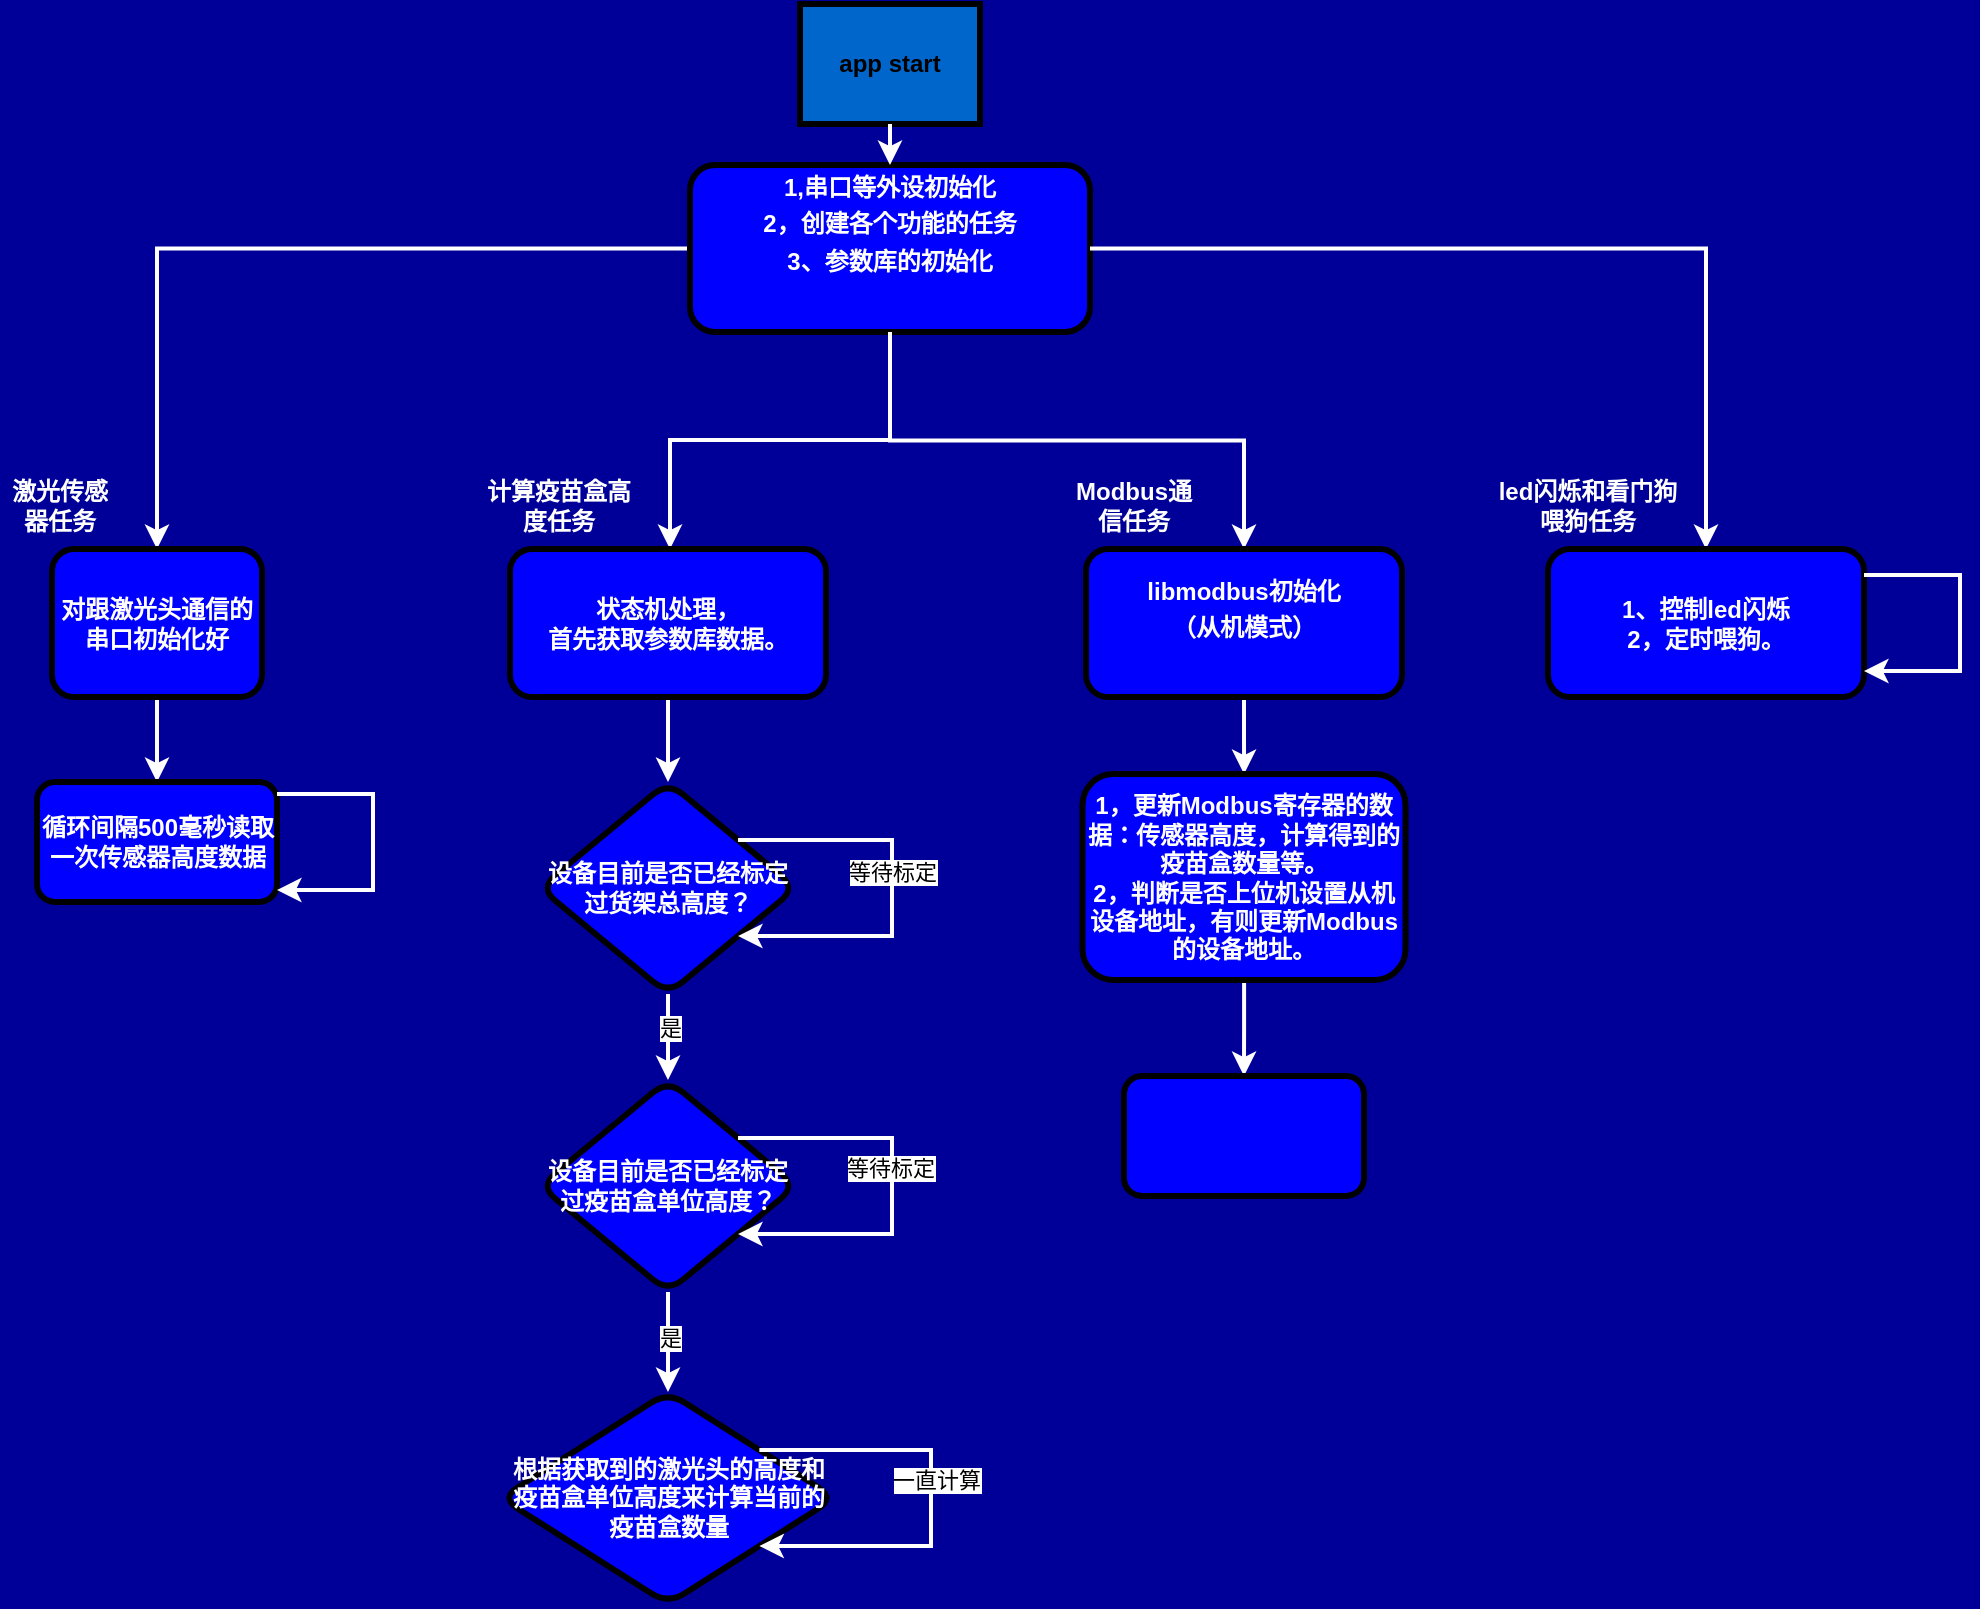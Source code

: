 <mxfile version="24.7.17">
  <diagram name="Page-1" id="c7558073-3199-34d8-9f00-42111426c3f3">
    <mxGraphModel dx="1825" dy="787" grid="0" gridSize="24" guides="1" tooltips="1" connect="1" arrows="1" fold="1" page="0" pageScale="1" pageWidth="826" pageHeight="1169" background="#000099" math="0" shadow="0">
      <root>
        <mxCell id="0" />
        <mxCell id="1" parent="0" />
        <mxCell id="-sDVmUkW7w9gJZ2iMdyc-38" value="" style="edgeStyle=orthogonalEdgeStyle;rounded=0;orthogonalLoop=1;jettySize=auto;html=1;strokeColor=#FFFFFF;strokeWidth=2;" parent="1" source="2" target="-sDVmUkW7w9gJZ2iMdyc-37" edge="1">
          <mxGeometry relative="1" as="geometry" />
        </mxCell>
        <mxCell id="2" value="&lt;p style=&quot;margin: 4px 0px 0px; text-align: center;&quot;&gt;&lt;font color=&quot;#ffffff&quot;&gt;1,串口等外设初始化&lt;/font&gt;&lt;/p&gt;&lt;p style=&quot;margin: 4px 0px 0px; text-align: center;&quot;&gt;&lt;font color=&quot;#ffffff&quot;&gt;2，创建各个功能的任务&lt;/font&gt;&lt;/p&gt;&lt;p style=&quot;margin: 4px 0px 0px; text-align: center;&quot;&gt;&lt;font color=&quot;#ffffff&quot;&gt;3、&lt;/font&gt;&lt;span style=&quot;background-color: initial; color: rgb(255, 255, 255);&quot;&gt;参数库的初始化&lt;/span&gt;&lt;/p&gt;&lt;p style=&quot;margin: 4px 0px 0px; text-align: center;&quot;&gt;&lt;span style=&quot;color: rgb(255, 255, 255); background-color: initial;&quot;&gt;&lt;br&gt;&lt;/span&gt;&lt;/p&gt;" style="verticalAlign=middle;align=center;overflow=fill;fontSize=12;fontFamily=Helvetica;html=1;rounded=1;fontStyle=1;strokeWidth=3;fillColor=#0000FF;" parent="1" vertex="1">
          <mxGeometry x="-5" y="228.5" width="200" height="83.5" as="geometry" />
        </mxCell>
        <mxCell id="4" value="app start" style="whiteSpace=wrap;align=center;verticalAlign=middle;fontStyle=1;strokeWidth=3;fillColor=#0066CC;" parent="1" vertex="1">
          <mxGeometry x="50" y="148" width="90" height="60" as="geometry" />
        </mxCell>
        <mxCell id="37" value="" style="edgeStyle=none;noEdgeStyle=1;strokeColor=#FFFFFF;strokeWidth=2" parent="1" source="4" target="2" edge="1">
          <mxGeometry width="100" height="100" relative="1" as="geometry">
            <mxPoint x="280" y="190" as="sourcePoint" />
            <mxPoint x="380" y="90" as="targetPoint" />
          </mxGeometry>
        </mxCell>
        <mxCell id="PsqxnXAQ3Fkz8UXOKLwo-47" value="" style="edgeStyle=orthogonalEdgeStyle;rounded=0;orthogonalLoop=1;jettySize=auto;html=1;strokeColor=#FFFFFF;strokeWidth=2;" edge="1" parent="1" source="-sDVmUkW7w9gJZ2iMdyc-37" target="PsqxnXAQ3Fkz8UXOKLwo-46">
          <mxGeometry relative="1" as="geometry" />
        </mxCell>
        <mxCell id="-sDVmUkW7w9gJZ2iMdyc-37" value="对跟激光头通信的串口初始化好" style="whiteSpace=wrap;html=1;fillColor=#0000FF;rounded=1;fontStyle=1;strokeWidth=3;fontColor=#FFFFFF;" parent="1" vertex="1">
          <mxGeometry x="-324" y="420.5" width="105" height="74" as="geometry" />
        </mxCell>
        <mxCell id="-sDVmUkW7w9gJZ2iMdyc-39" value="激光传感器任务" style="text;strokeColor=none;align=center;fillColor=none;html=1;verticalAlign=middle;whiteSpace=wrap;rounded=0;fontFamily=Helvetica;fontSize=12;fontColor=#FFFFFF;fontStyle=1;" parent="1" vertex="1">
          <mxGeometry x="-350" y="384" width="60" height="30" as="geometry" />
        </mxCell>
        <mxCell id="PsqxnXAQ3Fkz8UXOKLwo-37" value="" style="edgeStyle=orthogonalEdgeStyle;rounded=0;orthogonalLoop=1;jettySize=auto;html=1;strokeColor=#FFFFFF;strokeWidth=2;" edge="1" parent="1" target="PsqxnXAQ3Fkz8UXOKLwo-38" source="2">
          <mxGeometry relative="1" as="geometry">
            <mxPoint x="200" y="360" as="sourcePoint" />
            <mxPoint x="-8" y="432" as="targetPoint" />
            <Array as="points">
              <mxPoint x="95" y="366" />
              <mxPoint x="-15" y="366" />
            </Array>
          </mxGeometry>
        </mxCell>
        <mxCell id="PsqxnXAQ3Fkz8UXOKLwo-49" value="" style="edgeStyle=orthogonalEdgeStyle;shape=connector;rounded=0;orthogonalLoop=1;jettySize=auto;html=1;strokeColor=#FFFFFF;strokeWidth=2;align=center;verticalAlign=middle;fontFamily=Helvetica;fontSize=11;fontColor=default;labelBackgroundColor=default;endArrow=classic;" edge="1" parent="1" source="PsqxnXAQ3Fkz8UXOKLwo-38" target="PsqxnXAQ3Fkz8UXOKLwo-48">
          <mxGeometry relative="1" as="geometry" />
        </mxCell>
        <mxCell id="PsqxnXAQ3Fkz8UXOKLwo-38" value="状态机处理，&lt;div&gt;首先获取参数库数据。&lt;/div&gt;" style="whiteSpace=wrap;html=1;fillColor=#0000FF;rounded=1;fontStyle=1;strokeWidth=3;fontColor=#FFFFFF;" vertex="1" parent="1">
          <mxGeometry x="-95" y="420.5" width="158" height="74" as="geometry" />
        </mxCell>
        <mxCell id="PsqxnXAQ3Fkz8UXOKLwo-39" value="计算疫苗盒高度任务" style="text;strokeColor=none;align=center;fillColor=none;html=1;verticalAlign=middle;whiteSpace=wrap;rounded=0;fontFamily=Helvetica;fontSize=12;fontColor=#FFFFFF;fontStyle=1;" vertex="1" parent="1">
          <mxGeometry x="-109" y="384" width="77" height="30" as="geometry" />
        </mxCell>
        <mxCell id="PsqxnXAQ3Fkz8UXOKLwo-40" value="" style="edgeStyle=orthogonalEdgeStyle;rounded=0;orthogonalLoop=1;jettySize=auto;html=1;strokeColor=#FFFFFF;strokeWidth=2;" edge="1" parent="1" target="PsqxnXAQ3Fkz8UXOKLwo-41" source="2">
          <mxGeometry relative="1" as="geometry">
            <mxPoint x="473" y="282" as="sourcePoint" />
          </mxGeometry>
        </mxCell>
        <mxCell id="PsqxnXAQ3Fkz8UXOKLwo-65" value="" style="edgeStyle=orthogonalEdgeStyle;shape=connector;rounded=0;orthogonalLoop=1;jettySize=auto;html=1;strokeColor=#FFFFFF;strokeWidth=2;align=center;verticalAlign=middle;fontFamily=Helvetica;fontSize=11;fontColor=default;labelBackgroundColor=default;endArrow=classic;" edge="1" parent="1" source="PsqxnXAQ3Fkz8UXOKLwo-41" target="PsqxnXAQ3Fkz8UXOKLwo-64">
          <mxGeometry relative="1" as="geometry" />
        </mxCell>
        <mxCell id="PsqxnXAQ3Fkz8UXOKLwo-41" value="&lt;p style=&quot;color: rgb(0, 0, 0); text-wrap: nowrap; margin: 4px 0px 0px;&quot;&gt;&lt;font color=&quot;#ffffff&quot;&gt;libmodbus初始化&lt;/font&gt;&lt;/p&gt;&lt;p style=&quot;color: rgb(0, 0, 0); text-wrap: nowrap; margin: 4px 0px 0px;&quot;&gt;&lt;font color=&quot;#ffffff&quot;&gt;（从机模式&lt;/font&gt;&lt;span style=&quot;color: rgb(255, 255, 255); background-color: initial;&quot;&gt;）&lt;/span&gt;&lt;/p&gt;&lt;p style=&quot;color: rgb(0, 0, 0); text-wrap: nowrap; margin: 4px 0px 0px;&quot;&gt;&lt;br&gt;&lt;/p&gt;" style="whiteSpace=wrap;html=1;fillColor=#0000FF;rounded=1;fontStyle=1;strokeWidth=3;fontColor=#FFFFFF;" vertex="1" parent="1">
          <mxGeometry x="193" y="420.5" width="158" height="74" as="geometry" />
        </mxCell>
        <mxCell id="PsqxnXAQ3Fkz8UXOKLwo-42" value="Modbus通信任务" style="text;strokeColor=none;align=center;fillColor=none;html=1;verticalAlign=middle;whiteSpace=wrap;rounded=0;fontFamily=Helvetica;fontSize=12;fontColor=#FFFFFF;fontStyle=1;" vertex="1" parent="1">
          <mxGeometry x="187" y="384" width="60" height="30" as="geometry" />
        </mxCell>
        <mxCell id="PsqxnXAQ3Fkz8UXOKLwo-43" value="" style="edgeStyle=orthogonalEdgeStyle;rounded=0;orthogonalLoop=1;jettySize=auto;html=1;strokeColor=#FFFFFF;strokeWidth=2;" edge="1" parent="1" target="PsqxnXAQ3Fkz8UXOKLwo-44" source="2">
          <mxGeometry relative="1" as="geometry">
            <mxPoint x="691" y="260.5" as="sourcePoint" />
          </mxGeometry>
        </mxCell>
        <mxCell id="PsqxnXAQ3Fkz8UXOKLwo-44" value="1、控制led闪烁&lt;div&gt;2，定时喂狗。&lt;/div&gt;" style="whiteSpace=wrap;html=1;fillColor=#0000FF;rounded=1;fontStyle=1;strokeWidth=3;fontColor=#FFFFFF;" vertex="1" parent="1">
          <mxGeometry x="424" y="420.5" width="158" height="74" as="geometry" />
        </mxCell>
        <mxCell id="PsqxnXAQ3Fkz8UXOKLwo-45" value="led闪烁和看门狗喂狗任务" style="text;strokeColor=none;align=center;fillColor=none;html=1;verticalAlign=middle;whiteSpace=wrap;rounded=0;fontFamily=Helvetica;fontSize=12;fontColor=#FFFFFF;fontStyle=1;" vertex="1" parent="1">
          <mxGeometry x="396" y="384" width="96" height="30" as="geometry" />
        </mxCell>
        <mxCell id="PsqxnXAQ3Fkz8UXOKLwo-46" value="循环间隔500毫秒读取一次传感器高度数据" style="whiteSpace=wrap;html=1;fillColor=#0000FF;fontColor=#FFFFFF;rounded=1;fontStyle=1;strokeWidth=3;" vertex="1" parent="1">
          <mxGeometry x="-331.5" y="537" width="120" height="60" as="geometry" />
        </mxCell>
        <mxCell id="PsqxnXAQ3Fkz8UXOKLwo-51" value="" style="edgeStyle=orthogonalEdgeStyle;shape=connector;rounded=0;orthogonalLoop=1;jettySize=auto;html=1;strokeColor=#FFFFFF;strokeWidth=2;align=center;verticalAlign=middle;fontFamily=Helvetica;fontSize=11;fontColor=default;labelBackgroundColor=default;endArrow=classic;" edge="1" parent="1" source="PsqxnXAQ3Fkz8UXOKLwo-48" target="PsqxnXAQ3Fkz8UXOKLwo-50">
          <mxGeometry relative="1" as="geometry" />
        </mxCell>
        <mxCell id="PsqxnXAQ3Fkz8UXOKLwo-52" value="是" style="edgeLabel;html=1;align=center;verticalAlign=middle;resizable=0;points=[];fontFamily=Helvetica;fontSize=11;fontColor=default;labelBackgroundColor=default;" vertex="1" connectable="0" parent="PsqxnXAQ3Fkz8UXOKLwo-51">
          <mxGeometry x="-0.233" y="1" relative="1" as="geometry">
            <mxPoint as="offset" />
          </mxGeometry>
        </mxCell>
        <mxCell id="PsqxnXAQ3Fkz8UXOKLwo-48" value="设备目前是否已经标定过货架总高度？" style="rhombus;whiteSpace=wrap;html=1;fillColor=#0000FF;fontColor=#FFFFFF;rounded=1;fontStyle=1;strokeWidth=3;" vertex="1" parent="1">
          <mxGeometry x="-80" y="537" width="128" height="106" as="geometry" />
        </mxCell>
        <mxCell id="PsqxnXAQ3Fkz8UXOKLwo-57" value="" style="edgeStyle=orthogonalEdgeStyle;shape=connector;rounded=0;orthogonalLoop=1;jettySize=auto;html=1;strokeColor=#FFFFFF;strokeWidth=2;align=center;verticalAlign=middle;fontFamily=Helvetica;fontSize=11;fontColor=default;labelBackgroundColor=default;endArrow=classic;" edge="1" parent="1" source="PsqxnXAQ3Fkz8UXOKLwo-50" target="PsqxnXAQ3Fkz8UXOKLwo-56">
          <mxGeometry relative="1" as="geometry" />
        </mxCell>
        <mxCell id="PsqxnXAQ3Fkz8UXOKLwo-58" value="是" style="edgeLabel;html=1;align=center;verticalAlign=middle;resizable=0;points=[];fontFamily=Helvetica;fontSize=11;fontColor=default;labelBackgroundColor=default;" vertex="1" connectable="0" parent="PsqxnXAQ3Fkz8UXOKLwo-57">
          <mxGeometry x="-0.078" y="1" relative="1" as="geometry">
            <mxPoint as="offset" />
          </mxGeometry>
        </mxCell>
        <mxCell id="PsqxnXAQ3Fkz8UXOKLwo-50" value="设备目前是否已经标定过疫苗盒单位高度？" style="rhombus;whiteSpace=wrap;html=1;fillColor=#0000FF;fontColor=#FFFFFF;rounded=1;fontStyle=1;strokeWidth=3;" vertex="1" parent="1">
          <mxGeometry x="-80" y="686" width="128" height="106" as="geometry" />
        </mxCell>
        <mxCell id="PsqxnXAQ3Fkz8UXOKLwo-53" style="edgeStyle=orthogonalEdgeStyle;shape=connector;rounded=0;orthogonalLoop=1;jettySize=auto;html=1;strokeColor=#FFFFFF;strokeWidth=2;align=center;verticalAlign=middle;fontFamily=Helvetica;fontSize=11;fontColor=default;labelBackgroundColor=default;endArrow=classic;elbow=horizontal;" edge="1" parent="1" source="PsqxnXAQ3Fkz8UXOKLwo-48" target="PsqxnXAQ3Fkz8UXOKLwo-48">
          <mxGeometry relative="1" as="geometry" />
        </mxCell>
        <mxCell id="PsqxnXAQ3Fkz8UXOKLwo-55" value="等待标定" style="edgeLabel;html=1;align=center;verticalAlign=middle;resizable=0;points=[];fontFamily=Helvetica;fontSize=11;fontColor=default;labelBackgroundColor=default;" vertex="1" connectable="0" parent="PsqxnXAQ3Fkz8UXOKLwo-53">
          <mxGeometry x="-0.086" relative="1" as="geometry">
            <mxPoint as="offset" />
          </mxGeometry>
        </mxCell>
        <mxCell id="PsqxnXAQ3Fkz8UXOKLwo-56" value="根据获取到的激光头的高度和疫苗盒单位高度来计算当前的疫苗盒数量" style="rhombus;whiteSpace=wrap;html=1;fillColor=#0000FF;fontColor=#FFFFFF;rounded=1;fontStyle=1;strokeWidth=3;" vertex="1" parent="1">
          <mxGeometry x="-99.5" y="842" width="167" height="106" as="geometry" />
        </mxCell>
        <mxCell id="PsqxnXAQ3Fkz8UXOKLwo-59" style="edgeStyle=orthogonalEdgeStyle;shape=connector;rounded=0;orthogonalLoop=1;jettySize=auto;html=1;strokeColor=#FFFFFF;strokeWidth=2;align=center;verticalAlign=middle;fontFamily=Helvetica;fontSize=11;fontColor=default;labelBackgroundColor=default;endArrow=classic;" edge="1" parent="1" source="PsqxnXAQ3Fkz8UXOKLwo-50" target="PsqxnXAQ3Fkz8UXOKLwo-50">
          <mxGeometry relative="1" as="geometry" />
        </mxCell>
        <mxCell id="PsqxnXAQ3Fkz8UXOKLwo-60" value="等待标定" style="edgeLabel;html=1;align=center;verticalAlign=middle;resizable=0;points=[];fontFamily=Helvetica;fontSize=11;fontColor=default;labelBackgroundColor=default;" vertex="1" connectable="0" parent="PsqxnXAQ3Fkz8UXOKLwo-59">
          <mxGeometry x="-0.087" y="-1" relative="1" as="geometry">
            <mxPoint as="offset" />
          </mxGeometry>
        </mxCell>
        <mxCell id="PsqxnXAQ3Fkz8UXOKLwo-61" style="edgeStyle=orthogonalEdgeStyle;shape=connector;rounded=0;orthogonalLoop=1;jettySize=auto;html=1;strokeColor=#FFFFFF;strokeWidth=2;align=center;verticalAlign=middle;fontFamily=Helvetica;fontSize=11;fontColor=default;labelBackgroundColor=default;endArrow=classic;elbow=vertical;" edge="1" parent="1" source="PsqxnXAQ3Fkz8UXOKLwo-56" target="PsqxnXAQ3Fkz8UXOKLwo-56">
          <mxGeometry relative="1" as="geometry" />
        </mxCell>
        <mxCell id="PsqxnXAQ3Fkz8UXOKLwo-63" value="一直计算" style="edgeLabel;html=1;align=center;verticalAlign=middle;resizable=0;points=[];fontFamily=Helvetica;fontSize=11;fontColor=default;labelBackgroundColor=default;" vertex="1" connectable="0" parent="PsqxnXAQ3Fkz8UXOKLwo-61">
          <mxGeometry x="-0.081" y="2" relative="1" as="geometry">
            <mxPoint as="offset" />
          </mxGeometry>
        </mxCell>
        <mxCell id="PsqxnXAQ3Fkz8UXOKLwo-67" value="" style="edgeStyle=orthogonalEdgeStyle;shape=connector;rounded=0;orthogonalLoop=1;jettySize=auto;html=1;strokeColor=#FFFFFF;strokeWidth=2;align=center;verticalAlign=middle;fontFamily=Helvetica;fontSize=11;fontColor=default;labelBackgroundColor=default;endArrow=classic;" edge="1" parent="1" source="PsqxnXAQ3Fkz8UXOKLwo-64" target="PsqxnXAQ3Fkz8UXOKLwo-66">
          <mxGeometry relative="1" as="geometry" />
        </mxCell>
        <mxCell id="PsqxnXAQ3Fkz8UXOKLwo-64" value="1，更新Modbus寄存器的数据：传感器高度，计算得到的疫苗盒数量等。&lt;div&gt;2，判断是否上位机设置从机设备地址，有则更新Modbus的设备地址。&lt;/div&gt;" style="whiteSpace=wrap;html=1;fillColor=#0000FF;fontColor=#FFFFFF;rounded=1;fontStyle=1;strokeWidth=3;" vertex="1" parent="1">
          <mxGeometry x="191.25" y="533" width="161.5" height="103" as="geometry" />
        </mxCell>
        <mxCell id="PsqxnXAQ3Fkz8UXOKLwo-66" value="" style="whiteSpace=wrap;html=1;fillColor=#0000FF;fontColor=#FFFFFF;rounded=1;fontStyle=1;strokeWidth=3;" vertex="1" parent="1">
          <mxGeometry x="212" y="684" width="120" height="60" as="geometry" />
        </mxCell>
        <mxCell id="PsqxnXAQ3Fkz8UXOKLwo-68" style="edgeStyle=orthogonalEdgeStyle;shape=connector;rounded=0;orthogonalLoop=1;jettySize=auto;html=1;strokeColor=#FFFFFF;strokeWidth=2;align=center;verticalAlign=middle;fontFamily=Helvetica;fontSize=11;fontColor=default;labelBackgroundColor=default;endArrow=classic;elbow=vertical;" edge="1" parent="1" source="PsqxnXAQ3Fkz8UXOKLwo-46" target="PsqxnXAQ3Fkz8UXOKLwo-46">
          <mxGeometry relative="1" as="geometry" />
        </mxCell>
        <mxCell id="PsqxnXAQ3Fkz8UXOKLwo-69" style="edgeStyle=orthogonalEdgeStyle;shape=connector;rounded=0;orthogonalLoop=1;jettySize=auto;html=1;strokeColor=#FFFFFF;strokeWidth=2;align=center;verticalAlign=middle;fontFamily=Helvetica;fontSize=11;fontColor=default;labelBackgroundColor=default;endArrow=classic;" edge="1" parent="1" source="PsqxnXAQ3Fkz8UXOKLwo-44" target="PsqxnXAQ3Fkz8UXOKLwo-44">
          <mxGeometry relative="1" as="geometry" />
        </mxCell>
      </root>
    </mxGraphModel>
  </diagram>
</mxfile>
